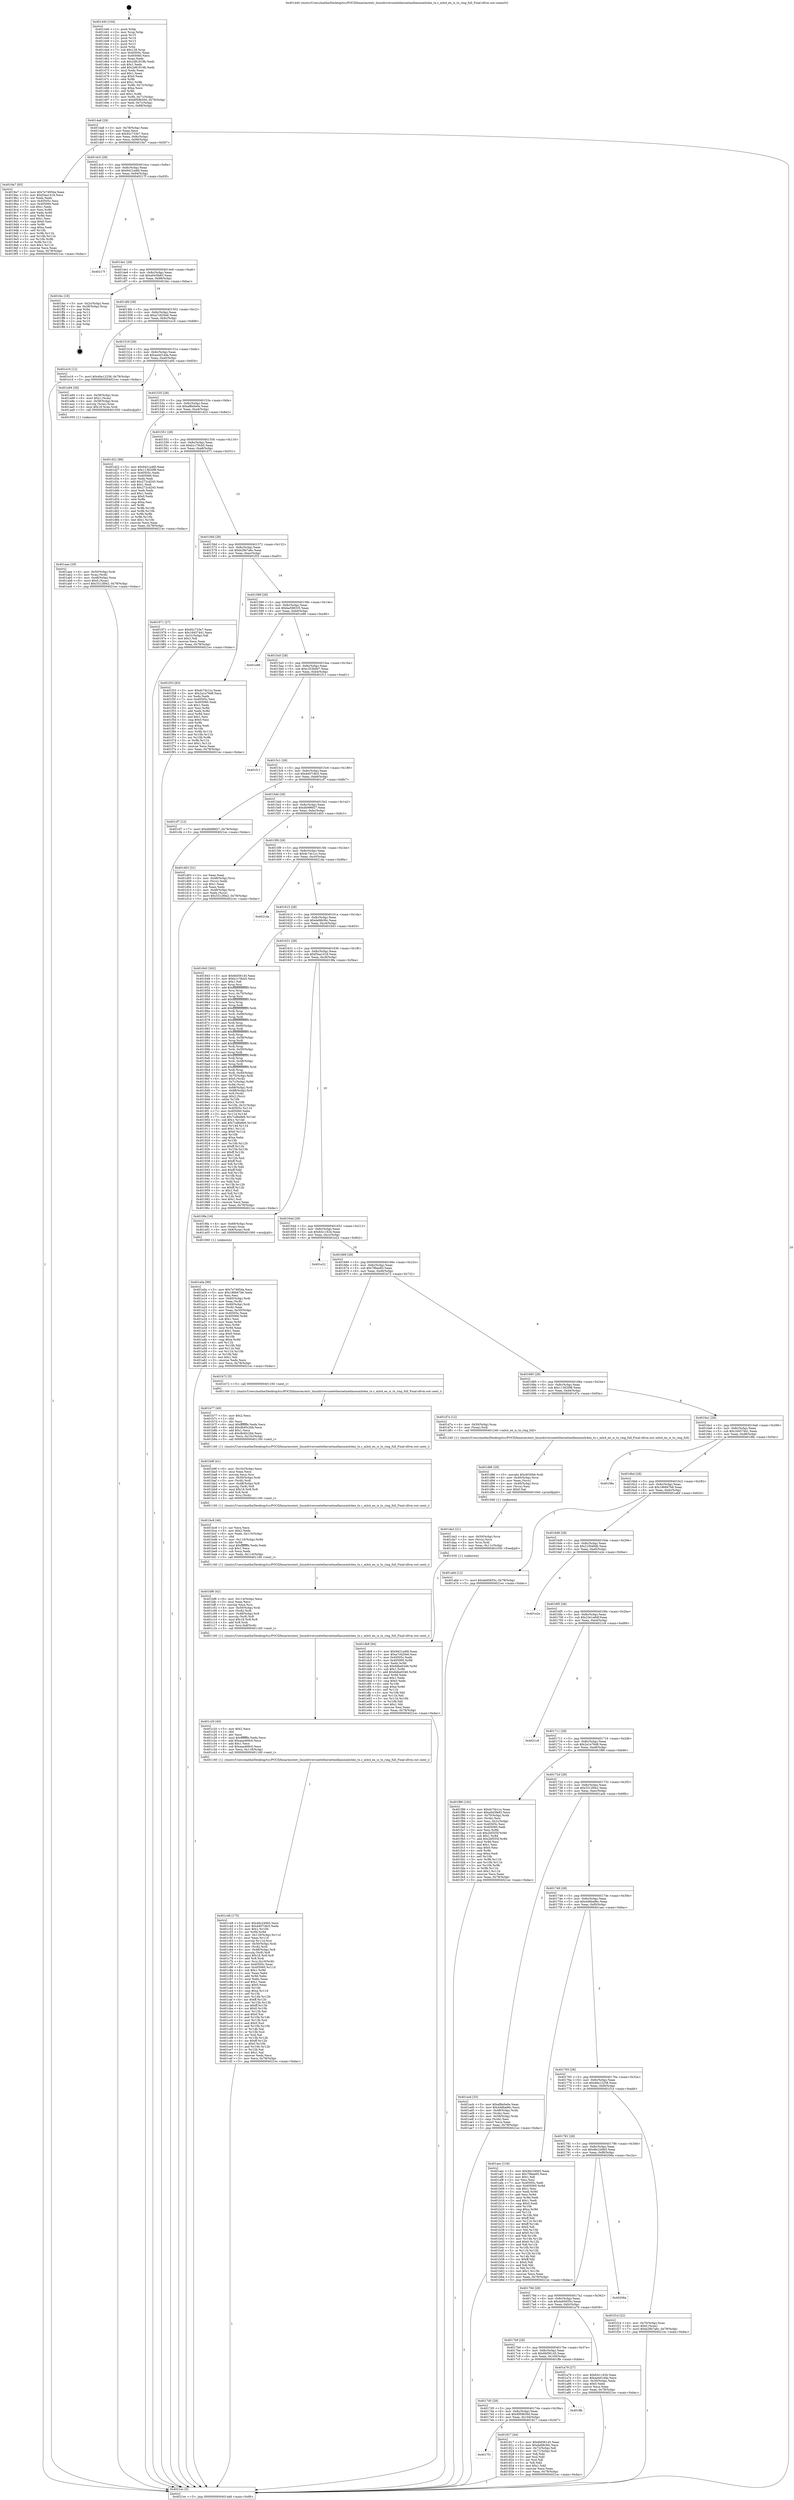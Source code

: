 digraph "0x401440" {
  label = "0x401440 (/mnt/c/Users/mathe/Desktop/tcc/POCII/binaries/extr_linuxdriversnetethernetmellanoxmlx4en_tx.c_mlx4_en_is_tx_ring_full_Final-ollvm.out::main(0))"
  labelloc = "t"
  node[shape=record]

  Entry [label="",width=0.3,height=0.3,shape=circle,fillcolor=black,style=filled]
  "0x4014a8" [label="{
     0x4014a8 [29]\l
     | [instrs]\l
     &nbsp;&nbsp;0x4014a8 \<+3\>: mov -0x78(%rbp),%eax\l
     &nbsp;&nbsp;0x4014ab \<+2\>: mov %eax,%ecx\l
     &nbsp;&nbsp;0x4014ad \<+6\>: sub $0x92c733e7,%ecx\l
     &nbsp;&nbsp;0x4014b3 \<+6\>: mov %eax,-0x8c(%rbp)\l
     &nbsp;&nbsp;0x4014b9 \<+6\>: mov %ecx,-0x90(%rbp)\l
     &nbsp;&nbsp;0x4014bf \<+6\>: je 00000000004019a7 \<main+0x567\>\l
  }"]
  "0x4019a7" [label="{
     0x4019a7 [83]\l
     | [instrs]\l
     &nbsp;&nbsp;0x4019a7 \<+5\>: mov $0x7e7495da,%eax\l
     &nbsp;&nbsp;0x4019ac \<+5\>: mov $0xf3aa1418,%ecx\l
     &nbsp;&nbsp;0x4019b1 \<+2\>: xor %edx,%edx\l
     &nbsp;&nbsp;0x4019b3 \<+7\>: mov 0x40505c,%esi\l
     &nbsp;&nbsp;0x4019ba \<+7\>: mov 0x405060,%edi\l
     &nbsp;&nbsp;0x4019c1 \<+3\>: sub $0x1,%edx\l
     &nbsp;&nbsp;0x4019c4 \<+3\>: mov %esi,%r8d\l
     &nbsp;&nbsp;0x4019c7 \<+3\>: add %edx,%r8d\l
     &nbsp;&nbsp;0x4019ca \<+4\>: imul %r8d,%esi\l
     &nbsp;&nbsp;0x4019ce \<+3\>: and $0x1,%esi\l
     &nbsp;&nbsp;0x4019d1 \<+3\>: cmp $0x0,%esi\l
     &nbsp;&nbsp;0x4019d4 \<+4\>: sete %r9b\l
     &nbsp;&nbsp;0x4019d8 \<+3\>: cmp $0xa,%edi\l
     &nbsp;&nbsp;0x4019db \<+4\>: setl %r10b\l
     &nbsp;&nbsp;0x4019df \<+3\>: mov %r9b,%r11b\l
     &nbsp;&nbsp;0x4019e2 \<+3\>: and %r10b,%r11b\l
     &nbsp;&nbsp;0x4019e5 \<+3\>: xor %r10b,%r9b\l
     &nbsp;&nbsp;0x4019e8 \<+3\>: or %r9b,%r11b\l
     &nbsp;&nbsp;0x4019eb \<+4\>: test $0x1,%r11b\l
     &nbsp;&nbsp;0x4019ef \<+3\>: cmovne %ecx,%eax\l
     &nbsp;&nbsp;0x4019f2 \<+3\>: mov %eax,-0x78(%rbp)\l
     &nbsp;&nbsp;0x4019f5 \<+5\>: jmp 00000000004021ec \<main+0xdac\>\l
  }"]
  "0x4014c5" [label="{
     0x4014c5 [28]\l
     | [instrs]\l
     &nbsp;&nbsp;0x4014c5 \<+5\>: jmp 00000000004014ca \<main+0x8a\>\l
     &nbsp;&nbsp;0x4014ca \<+6\>: mov -0x8c(%rbp),%eax\l
     &nbsp;&nbsp;0x4014d0 \<+5\>: sub $0x9421a4fd,%eax\l
     &nbsp;&nbsp;0x4014d5 \<+6\>: mov %eax,-0x94(%rbp)\l
     &nbsp;&nbsp;0x4014db \<+6\>: je 000000000040217f \<main+0xd3f\>\l
  }"]
  Exit [label="",width=0.3,height=0.3,shape=circle,fillcolor=black,style=filled,peripheries=2]
  "0x40217f" [label="{
     0x40217f\l
  }", style=dashed]
  "0x4014e1" [label="{
     0x4014e1 [28]\l
     | [instrs]\l
     &nbsp;&nbsp;0x4014e1 \<+5\>: jmp 00000000004014e6 \<main+0xa6\>\l
     &nbsp;&nbsp;0x4014e6 \<+6\>: mov -0x8c(%rbp),%eax\l
     &nbsp;&nbsp;0x4014ec \<+5\>: sub $0xa043fe83,%eax\l
     &nbsp;&nbsp;0x4014f1 \<+6\>: mov %eax,-0x98(%rbp)\l
     &nbsp;&nbsp;0x4014f7 \<+6\>: je 0000000000401fec \<main+0xbac\>\l
  }"]
  "0x401db8" [label="{
     0x401db8 [94]\l
     | [instrs]\l
     &nbsp;&nbsp;0x401db8 \<+5\>: mov $0x9421a4fd,%eax\l
     &nbsp;&nbsp;0x401dbd \<+5\>: mov $0xa7c620e6,%esi\l
     &nbsp;&nbsp;0x401dc2 \<+7\>: mov 0x40505c,%edx\l
     &nbsp;&nbsp;0x401dc9 \<+8\>: mov 0x405060,%r8d\l
     &nbsp;&nbsp;0x401dd1 \<+3\>: mov %edx,%r9d\l
     &nbsp;&nbsp;0x401dd4 \<+7\>: sub $0x6dbe0346,%r9d\l
     &nbsp;&nbsp;0x401ddb \<+4\>: sub $0x1,%r9d\l
     &nbsp;&nbsp;0x401ddf \<+7\>: add $0x6dbe0346,%r9d\l
     &nbsp;&nbsp;0x401de6 \<+4\>: imul %r9d,%edx\l
     &nbsp;&nbsp;0x401dea \<+3\>: and $0x1,%edx\l
     &nbsp;&nbsp;0x401ded \<+3\>: cmp $0x0,%edx\l
     &nbsp;&nbsp;0x401df0 \<+4\>: sete %r10b\l
     &nbsp;&nbsp;0x401df4 \<+4\>: cmp $0xa,%r8d\l
     &nbsp;&nbsp;0x401df8 \<+4\>: setl %r11b\l
     &nbsp;&nbsp;0x401dfc \<+3\>: mov %r10b,%bl\l
     &nbsp;&nbsp;0x401dff \<+3\>: and %r11b,%bl\l
     &nbsp;&nbsp;0x401e02 \<+3\>: xor %r11b,%r10b\l
     &nbsp;&nbsp;0x401e05 \<+3\>: or %r10b,%bl\l
     &nbsp;&nbsp;0x401e08 \<+3\>: test $0x1,%bl\l
     &nbsp;&nbsp;0x401e0b \<+3\>: cmovne %esi,%eax\l
     &nbsp;&nbsp;0x401e0e \<+3\>: mov %eax,-0x78(%rbp)\l
     &nbsp;&nbsp;0x401e11 \<+5\>: jmp 00000000004021ec \<main+0xdac\>\l
  }"]
  "0x401fec" [label="{
     0x401fec [18]\l
     | [instrs]\l
     &nbsp;&nbsp;0x401fec \<+3\>: mov -0x2c(%rbp),%eax\l
     &nbsp;&nbsp;0x401fef \<+4\>: lea -0x28(%rbp),%rsp\l
     &nbsp;&nbsp;0x401ff3 \<+1\>: pop %rbx\l
     &nbsp;&nbsp;0x401ff4 \<+2\>: pop %r12\l
     &nbsp;&nbsp;0x401ff6 \<+2\>: pop %r13\l
     &nbsp;&nbsp;0x401ff8 \<+2\>: pop %r14\l
     &nbsp;&nbsp;0x401ffa \<+2\>: pop %r15\l
     &nbsp;&nbsp;0x401ffc \<+1\>: pop %rbp\l
     &nbsp;&nbsp;0x401ffd \<+1\>: ret\l
  }"]
  "0x4014fd" [label="{
     0x4014fd [28]\l
     | [instrs]\l
     &nbsp;&nbsp;0x4014fd \<+5\>: jmp 0000000000401502 \<main+0xc2\>\l
     &nbsp;&nbsp;0x401502 \<+6\>: mov -0x8c(%rbp),%eax\l
     &nbsp;&nbsp;0x401508 \<+5\>: sub $0xa7c620e6,%eax\l
     &nbsp;&nbsp;0x40150d \<+6\>: mov %eax,-0x9c(%rbp)\l
     &nbsp;&nbsp;0x401513 \<+6\>: je 0000000000401e16 \<main+0x9d6\>\l
  }"]
  "0x401da3" [label="{
     0x401da3 [21]\l
     | [instrs]\l
     &nbsp;&nbsp;0x401da3 \<+4\>: mov -0x50(%rbp),%rcx\l
     &nbsp;&nbsp;0x401da7 \<+3\>: mov (%rcx),%rcx\l
     &nbsp;&nbsp;0x401daa \<+3\>: mov %rcx,%rdi\l
     &nbsp;&nbsp;0x401dad \<+6\>: mov %eax,-0x11c(%rbp)\l
     &nbsp;&nbsp;0x401db3 \<+5\>: call 0000000000401030 \<free@plt\>\l
     | [calls]\l
     &nbsp;&nbsp;0x401030 \{1\} (unknown)\l
  }"]
  "0x401e16" [label="{
     0x401e16 [12]\l
     | [instrs]\l
     &nbsp;&nbsp;0x401e16 \<+7\>: movl $0x46a12258,-0x78(%rbp)\l
     &nbsp;&nbsp;0x401e1d \<+5\>: jmp 00000000004021ec \<main+0xdac\>\l
  }"]
  "0x401519" [label="{
     0x401519 [28]\l
     | [instrs]\l
     &nbsp;&nbsp;0x401519 \<+5\>: jmp 000000000040151e \<main+0xde\>\l
     &nbsp;&nbsp;0x40151e \<+6\>: mov -0x8c(%rbp),%eax\l
     &nbsp;&nbsp;0x401524 \<+5\>: sub $0xaa4d14da,%eax\l
     &nbsp;&nbsp;0x401529 \<+6\>: mov %eax,-0xa0(%rbp)\l
     &nbsp;&nbsp;0x40152f \<+6\>: je 0000000000401a94 \<main+0x654\>\l
  }"]
  "0x401d86" [label="{
     0x401d86 [29]\l
     | [instrs]\l
     &nbsp;&nbsp;0x401d86 \<+10\>: movabs $0x4030b6,%rdi\l
     &nbsp;&nbsp;0x401d90 \<+4\>: mov -0x40(%rbp),%rcx\l
     &nbsp;&nbsp;0x401d94 \<+2\>: mov %eax,(%rcx)\l
     &nbsp;&nbsp;0x401d96 \<+4\>: mov -0x40(%rbp),%rcx\l
     &nbsp;&nbsp;0x401d9a \<+2\>: mov (%rcx),%esi\l
     &nbsp;&nbsp;0x401d9c \<+2\>: mov $0x0,%al\l
     &nbsp;&nbsp;0x401d9e \<+5\>: call 0000000000401040 \<printf@plt\>\l
     | [calls]\l
     &nbsp;&nbsp;0x401040 \{1\} (unknown)\l
  }"]
  "0x401a94" [label="{
     0x401a94 [26]\l
     | [instrs]\l
     &nbsp;&nbsp;0x401a94 \<+4\>: mov -0x58(%rbp),%rax\l
     &nbsp;&nbsp;0x401a98 \<+6\>: movl $0x1,(%rax)\l
     &nbsp;&nbsp;0x401a9e \<+4\>: mov -0x58(%rbp),%rax\l
     &nbsp;&nbsp;0x401aa2 \<+3\>: movslq (%rax),%rax\l
     &nbsp;&nbsp;0x401aa5 \<+4\>: imul $0x18,%rax,%rdi\l
     &nbsp;&nbsp;0x401aa9 \<+5\>: call 0000000000401050 \<malloc@plt\>\l
     | [calls]\l
     &nbsp;&nbsp;0x401050 \{1\} (unknown)\l
  }"]
  "0x401535" [label="{
     0x401535 [28]\l
     | [instrs]\l
     &nbsp;&nbsp;0x401535 \<+5\>: jmp 000000000040153a \<main+0xfa\>\l
     &nbsp;&nbsp;0x40153a \<+6\>: mov -0x8c(%rbp),%eax\l
     &nbsp;&nbsp;0x401540 \<+5\>: sub $0xaf8e0e0e,%eax\l
     &nbsp;&nbsp;0x401545 \<+6\>: mov %eax,-0xa4(%rbp)\l
     &nbsp;&nbsp;0x40154b \<+6\>: je 0000000000401d22 \<main+0x8e2\>\l
  }"]
  "0x401c48" [label="{
     0x401c48 [175]\l
     | [instrs]\l
     &nbsp;&nbsp;0x401c48 \<+5\>: mov $0x46c240b5,%ecx\l
     &nbsp;&nbsp;0x401c4d \<+5\>: mov $0xd407c8c5,%edx\l
     &nbsp;&nbsp;0x401c52 \<+3\>: mov $0x1,%r10b\l
     &nbsp;&nbsp;0x401c55 \<+3\>: xor %r9d,%r9d\l
     &nbsp;&nbsp;0x401c58 \<+7\>: mov -0x118(%rbp),%r11d\l
     &nbsp;&nbsp;0x401c5f \<+4\>: imul %eax,%r11d\l
     &nbsp;&nbsp;0x401c63 \<+3\>: movslq %r11d,%rsi\l
     &nbsp;&nbsp;0x401c66 \<+4\>: mov -0x50(%rbp),%rdi\l
     &nbsp;&nbsp;0x401c6a \<+3\>: mov (%rdi),%rdi\l
     &nbsp;&nbsp;0x401c6d \<+4\>: mov -0x48(%rbp),%r8\l
     &nbsp;&nbsp;0x401c71 \<+3\>: movslq (%r8),%r8\l
     &nbsp;&nbsp;0x401c74 \<+4\>: imul $0x18,%r8,%r8\l
     &nbsp;&nbsp;0x401c78 \<+3\>: add %r8,%rdi\l
     &nbsp;&nbsp;0x401c7b \<+4\>: mov %rsi,0x10(%rdi)\l
     &nbsp;&nbsp;0x401c7f \<+7\>: mov 0x40505c,%eax\l
     &nbsp;&nbsp;0x401c86 \<+8\>: mov 0x405060,%r11d\l
     &nbsp;&nbsp;0x401c8e \<+4\>: sub $0x1,%r9d\l
     &nbsp;&nbsp;0x401c92 \<+2\>: mov %eax,%ebx\l
     &nbsp;&nbsp;0x401c94 \<+3\>: add %r9d,%ebx\l
     &nbsp;&nbsp;0x401c97 \<+3\>: imul %ebx,%eax\l
     &nbsp;&nbsp;0x401c9a \<+3\>: and $0x1,%eax\l
     &nbsp;&nbsp;0x401c9d \<+3\>: cmp $0x0,%eax\l
     &nbsp;&nbsp;0x401ca0 \<+4\>: sete %r14b\l
     &nbsp;&nbsp;0x401ca4 \<+4\>: cmp $0xa,%r11d\l
     &nbsp;&nbsp;0x401ca8 \<+4\>: setl %r15b\l
     &nbsp;&nbsp;0x401cac \<+3\>: mov %r14b,%r12b\l
     &nbsp;&nbsp;0x401caf \<+4\>: xor $0xff,%r12b\l
     &nbsp;&nbsp;0x401cb3 \<+3\>: mov %r15b,%r13b\l
     &nbsp;&nbsp;0x401cb6 \<+4\>: xor $0xff,%r13b\l
     &nbsp;&nbsp;0x401cba \<+4\>: xor $0x0,%r10b\l
     &nbsp;&nbsp;0x401cbe \<+3\>: mov %r12b,%al\l
     &nbsp;&nbsp;0x401cc1 \<+2\>: and $0x0,%al\l
     &nbsp;&nbsp;0x401cc3 \<+3\>: and %r10b,%r14b\l
     &nbsp;&nbsp;0x401cc6 \<+3\>: mov %r13b,%sil\l
     &nbsp;&nbsp;0x401cc9 \<+4\>: and $0x0,%sil\l
     &nbsp;&nbsp;0x401ccd \<+3\>: and %r10b,%r15b\l
     &nbsp;&nbsp;0x401cd0 \<+3\>: or %r14b,%al\l
     &nbsp;&nbsp;0x401cd3 \<+3\>: or %r15b,%sil\l
     &nbsp;&nbsp;0x401cd6 \<+3\>: xor %sil,%al\l
     &nbsp;&nbsp;0x401cd9 \<+3\>: or %r13b,%r12b\l
     &nbsp;&nbsp;0x401cdc \<+4\>: xor $0xff,%r12b\l
     &nbsp;&nbsp;0x401ce0 \<+4\>: or $0x0,%r10b\l
     &nbsp;&nbsp;0x401ce4 \<+3\>: and %r10b,%r12b\l
     &nbsp;&nbsp;0x401ce7 \<+3\>: or %r12b,%al\l
     &nbsp;&nbsp;0x401cea \<+2\>: test $0x1,%al\l
     &nbsp;&nbsp;0x401cec \<+3\>: cmovne %edx,%ecx\l
     &nbsp;&nbsp;0x401cef \<+3\>: mov %ecx,-0x78(%rbp)\l
     &nbsp;&nbsp;0x401cf2 \<+5\>: jmp 00000000004021ec \<main+0xdac\>\l
  }"]
  "0x401d22" [label="{
     0x401d22 [88]\l
     | [instrs]\l
     &nbsp;&nbsp;0x401d22 \<+5\>: mov $0x9421a4fd,%eax\l
     &nbsp;&nbsp;0x401d27 \<+5\>: mov $0x113620f8,%ecx\l
     &nbsp;&nbsp;0x401d2c \<+7\>: mov 0x40505c,%edx\l
     &nbsp;&nbsp;0x401d33 \<+7\>: mov 0x405060,%esi\l
     &nbsp;&nbsp;0x401d3a \<+2\>: mov %edx,%edi\l
     &nbsp;&nbsp;0x401d3c \<+6\>: add $0x272cd245,%edi\l
     &nbsp;&nbsp;0x401d42 \<+3\>: sub $0x1,%edi\l
     &nbsp;&nbsp;0x401d45 \<+6\>: sub $0x272cd245,%edi\l
     &nbsp;&nbsp;0x401d4b \<+3\>: imul %edi,%edx\l
     &nbsp;&nbsp;0x401d4e \<+3\>: and $0x1,%edx\l
     &nbsp;&nbsp;0x401d51 \<+3\>: cmp $0x0,%edx\l
     &nbsp;&nbsp;0x401d54 \<+4\>: sete %r8b\l
     &nbsp;&nbsp;0x401d58 \<+3\>: cmp $0xa,%esi\l
     &nbsp;&nbsp;0x401d5b \<+4\>: setl %r9b\l
     &nbsp;&nbsp;0x401d5f \<+3\>: mov %r8b,%r10b\l
     &nbsp;&nbsp;0x401d62 \<+3\>: and %r9b,%r10b\l
     &nbsp;&nbsp;0x401d65 \<+3\>: xor %r9b,%r8b\l
     &nbsp;&nbsp;0x401d68 \<+3\>: or %r8b,%r10b\l
     &nbsp;&nbsp;0x401d6b \<+4\>: test $0x1,%r10b\l
     &nbsp;&nbsp;0x401d6f \<+3\>: cmovne %ecx,%eax\l
     &nbsp;&nbsp;0x401d72 \<+3\>: mov %eax,-0x78(%rbp)\l
     &nbsp;&nbsp;0x401d75 \<+5\>: jmp 00000000004021ec \<main+0xdac\>\l
  }"]
  "0x401551" [label="{
     0x401551 [28]\l
     | [instrs]\l
     &nbsp;&nbsp;0x401551 \<+5\>: jmp 0000000000401556 \<main+0x116\>\l
     &nbsp;&nbsp;0x401556 \<+6\>: mov -0x8c(%rbp),%eax\l
     &nbsp;&nbsp;0x40155c \<+5\>: sub $0xb1c78cb5,%eax\l
     &nbsp;&nbsp;0x401561 \<+6\>: mov %eax,-0xa8(%rbp)\l
     &nbsp;&nbsp;0x401567 \<+6\>: je 0000000000401971 \<main+0x531\>\l
  }"]
  "0x401c20" [label="{
     0x401c20 [40]\l
     | [instrs]\l
     &nbsp;&nbsp;0x401c20 \<+5\>: mov $0x2,%ecx\l
     &nbsp;&nbsp;0x401c25 \<+1\>: cltd\l
     &nbsp;&nbsp;0x401c26 \<+2\>: idiv %ecx\l
     &nbsp;&nbsp;0x401c28 \<+6\>: imul $0xfffffffe,%edx,%ecx\l
     &nbsp;&nbsp;0x401c2e \<+6\>: add $0xaaa469c0,%ecx\l
     &nbsp;&nbsp;0x401c34 \<+3\>: add $0x1,%ecx\l
     &nbsp;&nbsp;0x401c37 \<+6\>: sub $0xaaa469c0,%ecx\l
     &nbsp;&nbsp;0x401c3d \<+6\>: mov %ecx,-0x118(%rbp)\l
     &nbsp;&nbsp;0x401c43 \<+5\>: call 0000000000401160 \<next_i\>\l
     | [calls]\l
     &nbsp;&nbsp;0x401160 \{1\} (/mnt/c/Users/mathe/Desktop/tcc/POCII/binaries/extr_linuxdriversnetethernetmellanoxmlx4en_tx.c_mlx4_en_is_tx_ring_full_Final-ollvm.out::next_i)\l
  }"]
  "0x401971" [label="{
     0x401971 [27]\l
     | [instrs]\l
     &nbsp;&nbsp;0x401971 \<+5\>: mov $0x92c733e7,%eax\l
     &nbsp;&nbsp;0x401976 \<+5\>: mov $0x16457441,%ecx\l
     &nbsp;&nbsp;0x40197b \<+3\>: mov -0x31(%rbp),%dl\l
     &nbsp;&nbsp;0x40197e \<+3\>: test $0x1,%dl\l
     &nbsp;&nbsp;0x401981 \<+3\>: cmovne %ecx,%eax\l
     &nbsp;&nbsp;0x401984 \<+3\>: mov %eax,-0x78(%rbp)\l
     &nbsp;&nbsp;0x401987 \<+5\>: jmp 00000000004021ec \<main+0xdac\>\l
  }"]
  "0x40156d" [label="{
     0x40156d [28]\l
     | [instrs]\l
     &nbsp;&nbsp;0x40156d \<+5\>: jmp 0000000000401572 \<main+0x132\>\l
     &nbsp;&nbsp;0x401572 \<+6\>: mov -0x8c(%rbp),%eax\l
     &nbsp;&nbsp;0x401578 \<+5\>: sub $0xb29b7a6c,%eax\l
     &nbsp;&nbsp;0x40157d \<+6\>: mov %eax,-0xac(%rbp)\l
     &nbsp;&nbsp;0x401583 \<+6\>: je 0000000000401f33 \<main+0xaf3\>\l
  }"]
  "0x401bf6" [label="{
     0x401bf6 [42]\l
     | [instrs]\l
     &nbsp;&nbsp;0x401bf6 \<+6\>: mov -0x114(%rbp),%ecx\l
     &nbsp;&nbsp;0x401bfc \<+3\>: imul %eax,%ecx\l
     &nbsp;&nbsp;0x401bff \<+3\>: movslq %ecx,%rsi\l
     &nbsp;&nbsp;0x401c02 \<+4\>: mov -0x50(%rbp),%rdi\l
     &nbsp;&nbsp;0x401c06 \<+3\>: mov (%rdi),%rdi\l
     &nbsp;&nbsp;0x401c09 \<+4\>: mov -0x48(%rbp),%r8\l
     &nbsp;&nbsp;0x401c0d \<+3\>: movslq (%r8),%r8\l
     &nbsp;&nbsp;0x401c10 \<+4\>: imul $0x18,%r8,%r8\l
     &nbsp;&nbsp;0x401c14 \<+3\>: add %r8,%rdi\l
     &nbsp;&nbsp;0x401c17 \<+4\>: mov %rsi,0x8(%rdi)\l
     &nbsp;&nbsp;0x401c1b \<+5\>: call 0000000000401160 \<next_i\>\l
     | [calls]\l
     &nbsp;&nbsp;0x401160 \{1\} (/mnt/c/Users/mathe/Desktop/tcc/POCII/binaries/extr_linuxdriversnetethernetmellanoxmlx4en_tx.c_mlx4_en_is_tx_ring_full_Final-ollvm.out::next_i)\l
  }"]
  "0x401f33" [label="{
     0x401f33 [83]\l
     | [instrs]\l
     &nbsp;&nbsp;0x401f33 \<+5\>: mov $0xdc7dc1cc,%eax\l
     &nbsp;&nbsp;0x401f38 \<+5\>: mov $0x2a1e76d8,%ecx\l
     &nbsp;&nbsp;0x401f3d \<+2\>: xor %edx,%edx\l
     &nbsp;&nbsp;0x401f3f \<+7\>: mov 0x40505c,%esi\l
     &nbsp;&nbsp;0x401f46 \<+7\>: mov 0x405060,%edi\l
     &nbsp;&nbsp;0x401f4d \<+3\>: sub $0x1,%edx\l
     &nbsp;&nbsp;0x401f50 \<+3\>: mov %esi,%r8d\l
     &nbsp;&nbsp;0x401f53 \<+3\>: add %edx,%r8d\l
     &nbsp;&nbsp;0x401f56 \<+4\>: imul %r8d,%esi\l
     &nbsp;&nbsp;0x401f5a \<+3\>: and $0x1,%esi\l
     &nbsp;&nbsp;0x401f5d \<+3\>: cmp $0x0,%esi\l
     &nbsp;&nbsp;0x401f60 \<+4\>: sete %r9b\l
     &nbsp;&nbsp;0x401f64 \<+3\>: cmp $0xa,%edi\l
     &nbsp;&nbsp;0x401f67 \<+4\>: setl %r10b\l
     &nbsp;&nbsp;0x401f6b \<+3\>: mov %r9b,%r11b\l
     &nbsp;&nbsp;0x401f6e \<+3\>: and %r10b,%r11b\l
     &nbsp;&nbsp;0x401f71 \<+3\>: xor %r10b,%r9b\l
     &nbsp;&nbsp;0x401f74 \<+3\>: or %r9b,%r11b\l
     &nbsp;&nbsp;0x401f77 \<+4\>: test $0x1,%r11b\l
     &nbsp;&nbsp;0x401f7b \<+3\>: cmovne %ecx,%eax\l
     &nbsp;&nbsp;0x401f7e \<+3\>: mov %eax,-0x78(%rbp)\l
     &nbsp;&nbsp;0x401f81 \<+5\>: jmp 00000000004021ec \<main+0xdac\>\l
  }"]
  "0x401589" [label="{
     0x401589 [28]\l
     | [instrs]\l
     &nbsp;&nbsp;0x401589 \<+5\>: jmp 000000000040158e \<main+0x14e\>\l
     &nbsp;&nbsp;0x40158e \<+6\>: mov -0x8c(%rbp),%eax\l
     &nbsp;&nbsp;0x401594 \<+5\>: sub $0xba598335,%eax\l
     &nbsp;&nbsp;0x401599 \<+6\>: mov %eax,-0xb0(%rbp)\l
     &nbsp;&nbsp;0x40159f \<+6\>: je 0000000000401e86 \<main+0xa46\>\l
  }"]
  "0x401bc8" [label="{
     0x401bc8 [46]\l
     | [instrs]\l
     &nbsp;&nbsp;0x401bc8 \<+2\>: xor %ecx,%ecx\l
     &nbsp;&nbsp;0x401bca \<+5\>: mov $0x2,%edx\l
     &nbsp;&nbsp;0x401bcf \<+6\>: mov %edx,-0x110(%rbp)\l
     &nbsp;&nbsp;0x401bd5 \<+1\>: cltd\l
     &nbsp;&nbsp;0x401bd6 \<+7\>: mov -0x110(%rbp),%r9d\l
     &nbsp;&nbsp;0x401bdd \<+3\>: idiv %r9d\l
     &nbsp;&nbsp;0x401be0 \<+6\>: imul $0xfffffffe,%edx,%edx\l
     &nbsp;&nbsp;0x401be6 \<+3\>: sub $0x1,%ecx\l
     &nbsp;&nbsp;0x401be9 \<+2\>: sub %ecx,%edx\l
     &nbsp;&nbsp;0x401beb \<+6\>: mov %edx,-0x114(%rbp)\l
     &nbsp;&nbsp;0x401bf1 \<+5\>: call 0000000000401160 \<next_i\>\l
     | [calls]\l
     &nbsp;&nbsp;0x401160 \{1\} (/mnt/c/Users/mathe/Desktop/tcc/POCII/binaries/extr_linuxdriversnetethernetmellanoxmlx4en_tx.c_mlx4_en_is_tx_ring_full_Final-ollvm.out::next_i)\l
  }"]
  "0x401e86" [label="{
     0x401e86\l
  }", style=dashed]
  "0x4015a5" [label="{
     0x4015a5 [28]\l
     | [instrs]\l
     &nbsp;&nbsp;0x4015a5 \<+5\>: jmp 00000000004015aa \<main+0x16a\>\l
     &nbsp;&nbsp;0x4015aa \<+6\>: mov -0x8c(%rbp),%eax\l
     &nbsp;&nbsp;0x4015b0 \<+5\>: sub $0xc353b0b7,%eax\l
     &nbsp;&nbsp;0x4015b5 \<+6\>: mov %eax,-0xb4(%rbp)\l
     &nbsp;&nbsp;0x4015bb \<+6\>: je 0000000000401f11 \<main+0xad1\>\l
  }"]
  "0x401b9f" [label="{
     0x401b9f [41]\l
     | [instrs]\l
     &nbsp;&nbsp;0x401b9f \<+6\>: mov -0x10c(%rbp),%ecx\l
     &nbsp;&nbsp;0x401ba5 \<+3\>: imul %eax,%ecx\l
     &nbsp;&nbsp;0x401ba8 \<+3\>: movslq %ecx,%rsi\l
     &nbsp;&nbsp;0x401bab \<+4\>: mov -0x50(%rbp),%rdi\l
     &nbsp;&nbsp;0x401baf \<+3\>: mov (%rdi),%rdi\l
     &nbsp;&nbsp;0x401bb2 \<+4\>: mov -0x48(%rbp),%r8\l
     &nbsp;&nbsp;0x401bb6 \<+3\>: movslq (%r8),%r8\l
     &nbsp;&nbsp;0x401bb9 \<+4\>: imul $0x18,%r8,%r8\l
     &nbsp;&nbsp;0x401bbd \<+3\>: add %r8,%rdi\l
     &nbsp;&nbsp;0x401bc0 \<+3\>: mov %rsi,(%rdi)\l
     &nbsp;&nbsp;0x401bc3 \<+5\>: call 0000000000401160 \<next_i\>\l
     | [calls]\l
     &nbsp;&nbsp;0x401160 \{1\} (/mnt/c/Users/mathe/Desktop/tcc/POCII/binaries/extr_linuxdriversnetethernetmellanoxmlx4en_tx.c_mlx4_en_is_tx_ring_full_Final-ollvm.out::next_i)\l
  }"]
  "0x401f11" [label="{
     0x401f11\l
  }", style=dashed]
  "0x4015c1" [label="{
     0x4015c1 [28]\l
     | [instrs]\l
     &nbsp;&nbsp;0x4015c1 \<+5\>: jmp 00000000004015c6 \<main+0x186\>\l
     &nbsp;&nbsp;0x4015c6 \<+6\>: mov -0x8c(%rbp),%eax\l
     &nbsp;&nbsp;0x4015cc \<+5\>: sub $0xd407c8c5,%eax\l
     &nbsp;&nbsp;0x4015d1 \<+6\>: mov %eax,-0xb8(%rbp)\l
     &nbsp;&nbsp;0x4015d7 \<+6\>: je 0000000000401cf7 \<main+0x8b7\>\l
  }"]
  "0x401b77" [label="{
     0x401b77 [40]\l
     | [instrs]\l
     &nbsp;&nbsp;0x401b77 \<+5\>: mov $0x2,%ecx\l
     &nbsp;&nbsp;0x401b7c \<+1\>: cltd\l
     &nbsp;&nbsp;0x401b7d \<+2\>: idiv %ecx\l
     &nbsp;&nbsp;0x401b7f \<+6\>: imul $0xfffffffe,%edx,%ecx\l
     &nbsp;&nbsp;0x401b85 \<+6\>: add $0xdb40c2bb,%ecx\l
     &nbsp;&nbsp;0x401b8b \<+3\>: add $0x1,%ecx\l
     &nbsp;&nbsp;0x401b8e \<+6\>: sub $0xdb40c2bb,%ecx\l
     &nbsp;&nbsp;0x401b94 \<+6\>: mov %ecx,-0x10c(%rbp)\l
     &nbsp;&nbsp;0x401b9a \<+5\>: call 0000000000401160 \<next_i\>\l
     | [calls]\l
     &nbsp;&nbsp;0x401160 \{1\} (/mnt/c/Users/mathe/Desktop/tcc/POCII/binaries/extr_linuxdriversnetethernetmellanoxmlx4en_tx.c_mlx4_en_is_tx_ring_full_Final-ollvm.out::next_i)\l
  }"]
  "0x401cf7" [label="{
     0x401cf7 [12]\l
     | [instrs]\l
     &nbsp;&nbsp;0x401cf7 \<+7\>: movl $0xdb996f27,-0x78(%rbp)\l
     &nbsp;&nbsp;0x401cfe \<+5\>: jmp 00000000004021ec \<main+0xdac\>\l
  }"]
  "0x4015dd" [label="{
     0x4015dd [28]\l
     | [instrs]\l
     &nbsp;&nbsp;0x4015dd \<+5\>: jmp 00000000004015e2 \<main+0x1a2\>\l
     &nbsp;&nbsp;0x4015e2 \<+6\>: mov -0x8c(%rbp),%eax\l
     &nbsp;&nbsp;0x4015e8 \<+5\>: sub $0xdb996f27,%eax\l
     &nbsp;&nbsp;0x4015ed \<+6\>: mov %eax,-0xbc(%rbp)\l
     &nbsp;&nbsp;0x4015f3 \<+6\>: je 0000000000401d03 \<main+0x8c3\>\l
  }"]
  "0x401aae" [label="{
     0x401aae [29]\l
     | [instrs]\l
     &nbsp;&nbsp;0x401aae \<+4\>: mov -0x50(%rbp),%rdi\l
     &nbsp;&nbsp;0x401ab2 \<+3\>: mov %rax,(%rdi)\l
     &nbsp;&nbsp;0x401ab5 \<+4\>: mov -0x48(%rbp),%rax\l
     &nbsp;&nbsp;0x401ab9 \<+6\>: movl $0x0,(%rax)\l
     &nbsp;&nbsp;0x401abf \<+7\>: movl $0x3312f0e2,-0x78(%rbp)\l
     &nbsp;&nbsp;0x401ac6 \<+5\>: jmp 00000000004021ec \<main+0xdac\>\l
  }"]
  "0x401d03" [label="{
     0x401d03 [31]\l
     | [instrs]\l
     &nbsp;&nbsp;0x401d03 \<+2\>: xor %eax,%eax\l
     &nbsp;&nbsp;0x401d05 \<+4\>: mov -0x48(%rbp),%rcx\l
     &nbsp;&nbsp;0x401d09 \<+2\>: mov (%rcx),%edx\l
     &nbsp;&nbsp;0x401d0b \<+3\>: sub $0x1,%eax\l
     &nbsp;&nbsp;0x401d0e \<+2\>: sub %eax,%edx\l
     &nbsp;&nbsp;0x401d10 \<+4\>: mov -0x48(%rbp),%rcx\l
     &nbsp;&nbsp;0x401d14 \<+2\>: mov %edx,(%rcx)\l
     &nbsp;&nbsp;0x401d16 \<+7\>: movl $0x3312f0e2,-0x78(%rbp)\l
     &nbsp;&nbsp;0x401d1d \<+5\>: jmp 00000000004021ec \<main+0xdac\>\l
  }"]
  "0x4015f9" [label="{
     0x4015f9 [28]\l
     | [instrs]\l
     &nbsp;&nbsp;0x4015f9 \<+5\>: jmp 00000000004015fe \<main+0x1be\>\l
     &nbsp;&nbsp;0x4015fe \<+6\>: mov -0x8c(%rbp),%eax\l
     &nbsp;&nbsp;0x401604 \<+5\>: sub $0xdc7dc1cc,%eax\l
     &nbsp;&nbsp;0x401609 \<+6\>: mov %eax,-0xc0(%rbp)\l
     &nbsp;&nbsp;0x40160f \<+6\>: je 00000000004021da \<main+0xd9a\>\l
  }"]
  "0x401a0a" [label="{
     0x401a0a [99]\l
     | [instrs]\l
     &nbsp;&nbsp;0x401a0a \<+5\>: mov $0x7e7495da,%ecx\l
     &nbsp;&nbsp;0x401a0f \<+5\>: mov $0x186847b6,%edx\l
     &nbsp;&nbsp;0x401a14 \<+2\>: xor %esi,%esi\l
     &nbsp;&nbsp;0x401a16 \<+4\>: mov -0x60(%rbp),%rdi\l
     &nbsp;&nbsp;0x401a1a \<+2\>: mov %eax,(%rdi)\l
     &nbsp;&nbsp;0x401a1c \<+4\>: mov -0x60(%rbp),%rdi\l
     &nbsp;&nbsp;0x401a20 \<+2\>: mov (%rdi),%eax\l
     &nbsp;&nbsp;0x401a22 \<+3\>: mov %eax,-0x30(%rbp)\l
     &nbsp;&nbsp;0x401a25 \<+7\>: mov 0x40505c,%eax\l
     &nbsp;&nbsp;0x401a2c \<+8\>: mov 0x405060,%r8d\l
     &nbsp;&nbsp;0x401a34 \<+3\>: sub $0x1,%esi\l
     &nbsp;&nbsp;0x401a37 \<+3\>: mov %eax,%r9d\l
     &nbsp;&nbsp;0x401a3a \<+3\>: add %esi,%r9d\l
     &nbsp;&nbsp;0x401a3d \<+4\>: imul %r9d,%eax\l
     &nbsp;&nbsp;0x401a41 \<+3\>: and $0x1,%eax\l
     &nbsp;&nbsp;0x401a44 \<+3\>: cmp $0x0,%eax\l
     &nbsp;&nbsp;0x401a47 \<+4\>: sete %r10b\l
     &nbsp;&nbsp;0x401a4b \<+4\>: cmp $0xa,%r8d\l
     &nbsp;&nbsp;0x401a4f \<+4\>: setl %r11b\l
     &nbsp;&nbsp;0x401a53 \<+3\>: mov %r10b,%bl\l
     &nbsp;&nbsp;0x401a56 \<+3\>: and %r11b,%bl\l
     &nbsp;&nbsp;0x401a59 \<+3\>: xor %r11b,%r10b\l
     &nbsp;&nbsp;0x401a5c \<+3\>: or %r10b,%bl\l
     &nbsp;&nbsp;0x401a5f \<+3\>: test $0x1,%bl\l
     &nbsp;&nbsp;0x401a62 \<+3\>: cmovne %edx,%ecx\l
     &nbsp;&nbsp;0x401a65 \<+3\>: mov %ecx,-0x78(%rbp)\l
     &nbsp;&nbsp;0x401a68 \<+5\>: jmp 00000000004021ec \<main+0xdac\>\l
  }"]
  "0x4021da" [label="{
     0x4021da\l
  }", style=dashed]
  "0x401615" [label="{
     0x401615 [28]\l
     | [instrs]\l
     &nbsp;&nbsp;0x401615 \<+5\>: jmp 000000000040161a \<main+0x1da\>\l
     &nbsp;&nbsp;0x40161a \<+6\>: mov -0x8c(%rbp),%eax\l
     &nbsp;&nbsp;0x401620 \<+5\>: sub $0xdefdb36c,%eax\l
     &nbsp;&nbsp;0x401625 \<+6\>: mov %eax,-0xc4(%rbp)\l
     &nbsp;&nbsp;0x40162b \<+6\>: je 0000000000401843 \<main+0x403\>\l
  }"]
  "0x401440" [label="{
     0x401440 [104]\l
     | [instrs]\l
     &nbsp;&nbsp;0x401440 \<+1\>: push %rbp\l
     &nbsp;&nbsp;0x401441 \<+3\>: mov %rsp,%rbp\l
     &nbsp;&nbsp;0x401444 \<+2\>: push %r15\l
     &nbsp;&nbsp;0x401446 \<+2\>: push %r14\l
     &nbsp;&nbsp;0x401448 \<+2\>: push %r13\l
     &nbsp;&nbsp;0x40144a \<+2\>: push %r12\l
     &nbsp;&nbsp;0x40144c \<+1\>: push %rbx\l
     &nbsp;&nbsp;0x40144d \<+7\>: sub $0x128,%rsp\l
     &nbsp;&nbsp;0x401454 \<+7\>: mov 0x40505c,%eax\l
     &nbsp;&nbsp;0x40145b \<+7\>: mov 0x405060,%ecx\l
     &nbsp;&nbsp;0x401462 \<+2\>: mov %eax,%edx\l
     &nbsp;&nbsp;0x401464 \<+6\>: sub $0x2d81819b,%edx\l
     &nbsp;&nbsp;0x40146a \<+3\>: sub $0x1,%edx\l
     &nbsp;&nbsp;0x40146d \<+6\>: add $0x2d81819b,%edx\l
     &nbsp;&nbsp;0x401473 \<+3\>: imul %edx,%eax\l
     &nbsp;&nbsp;0x401476 \<+3\>: and $0x1,%eax\l
     &nbsp;&nbsp;0x401479 \<+3\>: cmp $0x0,%eax\l
     &nbsp;&nbsp;0x40147c \<+4\>: sete %r8b\l
     &nbsp;&nbsp;0x401480 \<+4\>: and $0x1,%r8b\l
     &nbsp;&nbsp;0x401484 \<+4\>: mov %r8b,-0x72(%rbp)\l
     &nbsp;&nbsp;0x401488 \<+3\>: cmp $0xa,%ecx\l
     &nbsp;&nbsp;0x40148b \<+4\>: setl %r8b\l
     &nbsp;&nbsp;0x40148f \<+4\>: and $0x1,%r8b\l
     &nbsp;&nbsp;0x401493 \<+4\>: mov %r8b,-0x71(%rbp)\l
     &nbsp;&nbsp;0x401497 \<+7\>: movl $0x6f59b50d,-0x78(%rbp)\l
     &nbsp;&nbsp;0x40149e \<+3\>: mov %edi,-0x7c(%rbp)\l
     &nbsp;&nbsp;0x4014a1 \<+7\>: mov %rsi,-0x88(%rbp)\l
  }"]
  "0x401843" [label="{
     0x401843 [302]\l
     | [instrs]\l
     &nbsp;&nbsp;0x401843 \<+5\>: mov $0x6bf36145,%eax\l
     &nbsp;&nbsp;0x401848 \<+5\>: mov $0xb1c78cb5,%ecx\l
     &nbsp;&nbsp;0x40184d \<+2\>: mov $0x1,%dl\l
     &nbsp;&nbsp;0x40184f \<+3\>: mov %rsp,%rsi\l
     &nbsp;&nbsp;0x401852 \<+4\>: add $0xfffffffffffffff0,%rsi\l
     &nbsp;&nbsp;0x401856 \<+3\>: mov %rsi,%rsp\l
     &nbsp;&nbsp;0x401859 \<+4\>: mov %rsi,-0x70(%rbp)\l
     &nbsp;&nbsp;0x40185d \<+3\>: mov %rsp,%rsi\l
     &nbsp;&nbsp;0x401860 \<+4\>: add $0xfffffffffffffff0,%rsi\l
     &nbsp;&nbsp;0x401864 \<+3\>: mov %rsi,%rsp\l
     &nbsp;&nbsp;0x401867 \<+3\>: mov %rsp,%rdi\l
     &nbsp;&nbsp;0x40186a \<+4\>: add $0xfffffffffffffff0,%rdi\l
     &nbsp;&nbsp;0x40186e \<+3\>: mov %rdi,%rsp\l
     &nbsp;&nbsp;0x401871 \<+4\>: mov %rdi,-0x68(%rbp)\l
     &nbsp;&nbsp;0x401875 \<+3\>: mov %rsp,%rdi\l
     &nbsp;&nbsp;0x401878 \<+4\>: add $0xfffffffffffffff0,%rdi\l
     &nbsp;&nbsp;0x40187c \<+3\>: mov %rdi,%rsp\l
     &nbsp;&nbsp;0x40187f \<+4\>: mov %rdi,-0x60(%rbp)\l
     &nbsp;&nbsp;0x401883 \<+3\>: mov %rsp,%rdi\l
     &nbsp;&nbsp;0x401886 \<+4\>: add $0xfffffffffffffff0,%rdi\l
     &nbsp;&nbsp;0x40188a \<+3\>: mov %rdi,%rsp\l
     &nbsp;&nbsp;0x40188d \<+4\>: mov %rdi,-0x58(%rbp)\l
     &nbsp;&nbsp;0x401891 \<+3\>: mov %rsp,%rdi\l
     &nbsp;&nbsp;0x401894 \<+4\>: add $0xfffffffffffffff0,%rdi\l
     &nbsp;&nbsp;0x401898 \<+3\>: mov %rdi,%rsp\l
     &nbsp;&nbsp;0x40189b \<+4\>: mov %rdi,-0x50(%rbp)\l
     &nbsp;&nbsp;0x40189f \<+3\>: mov %rsp,%rdi\l
     &nbsp;&nbsp;0x4018a2 \<+4\>: add $0xfffffffffffffff0,%rdi\l
     &nbsp;&nbsp;0x4018a6 \<+3\>: mov %rdi,%rsp\l
     &nbsp;&nbsp;0x4018a9 \<+4\>: mov %rdi,-0x48(%rbp)\l
     &nbsp;&nbsp;0x4018ad \<+3\>: mov %rsp,%rdi\l
     &nbsp;&nbsp;0x4018b0 \<+4\>: add $0xfffffffffffffff0,%rdi\l
     &nbsp;&nbsp;0x4018b4 \<+3\>: mov %rdi,%rsp\l
     &nbsp;&nbsp;0x4018b7 \<+4\>: mov %rdi,-0x40(%rbp)\l
     &nbsp;&nbsp;0x4018bb \<+4\>: mov -0x70(%rbp),%rdi\l
     &nbsp;&nbsp;0x4018bf \<+6\>: movl $0x0,(%rdi)\l
     &nbsp;&nbsp;0x4018c5 \<+4\>: mov -0x7c(%rbp),%r8d\l
     &nbsp;&nbsp;0x4018c9 \<+3\>: mov %r8d,(%rsi)\l
     &nbsp;&nbsp;0x4018cc \<+4\>: mov -0x68(%rbp),%rdi\l
     &nbsp;&nbsp;0x4018d0 \<+7\>: mov -0x88(%rbp),%r9\l
     &nbsp;&nbsp;0x4018d7 \<+3\>: mov %r9,(%rdi)\l
     &nbsp;&nbsp;0x4018da \<+3\>: cmpl $0x2,(%rsi)\l
     &nbsp;&nbsp;0x4018dd \<+4\>: setne %r10b\l
     &nbsp;&nbsp;0x4018e1 \<+4\>: and $0x1,%r10b\l
     &nbsp;&nbsp;0x4018e5 \<+4\>: mov %r10b,-0x31(%rbp)\l
     &nbsp;&nbsp;0x4018e9 \<+8\>: mov 0x40505c,%r11d\l
     &nbsp;&nbsp;0x4018f1 \<+7\>: mov 0x405060,%ebx\l
     &nbsp;&nbsp;0x4018f8 \<+3\>: mov %r11d,%r14d\l
     &nbsp;&nbsp;0x4018fb \<+7\>: sub $0x7cd8a8e6,%r14d\l
     &nbsp;&nbsp;0x401902 \<+4\>: sub $0x1,%r14d\l
     &nbsp;&nbsp;0x401906 \<+7\>: add $0x7cd8a8e6,%r14d\l
     &nbsp;&nbsp;0x40190d \<+4\>: imul %r14d,%r11d\l
     &nbsp;&nbsp;0x401911 \<+4\>: and $0x1,%r11d\l
     &nbsp;&nbsp;0x401915 \<+4\>: cmp $0x0,%r11d\l
     &nbsp;&nbsp;0x401919 \<+4\>: sete %r10b\l
     &nbsp;&nbsp;0x40191d \<+3\>: cmp $0xa,%ebx\l
     &nbsp;&nbsp;0x401920 \<+4\>: setl %r15b\l
     &nbsp;&nbsp;0x401924 \<+3\>: mov %r10b,%r12b\l
     &nbsp;&nbsp;0x401927 \<+4\>: xor $0xff,%r12b\l
     &nbsp;&nbsp;0x40192b \<+3\>: mov %r15b,%r13b\l
     &nbsp;&nbsp;0x40192e \<+4\>: xor $0xff,%r13b\l
     &nbsp;&nbsp;0x401932 \<+3\>: xor $0x1,%dl\l
     &nbsp;&nbsp;0x401935 \<+3\>: mov %r12b,%sil\l
     &nbsp;&nbsp;0x401938 \<+4\>: and $0xff,%sil\l
     &nbsp;&nbsp;0x40193c \<+3\>: and %dl,%r10b\l
     &nbsp;&nbsp;0x40193f \<+3\>: mov %r13b,%dil\l
     &nbsp;&nbsp;0x401942 \<+4\>: and $0xff,%dil\l
     &nbsp;&nbsp;0x401946 \<+3\>: and %dl,%r15b\l
     &nbsp;&nbsp;0x401949 \<+3\>: or %r10b,%sil\l
     &nbsp;&nbsp;0x40194c \<+3\>: or %r15b,%dil\l
     &nbsp;&nbsp;0x40194f \<+3\>: xor %dil,%sil\l
     &nbsp;&nbsp;0x401952 \<+3\>: or %r13b,%r12b\l
     &nbsp;&nbsp;0x401955 \<+4\>: xor $0xff,%r12b\l
     &nbsp;&nbsp;0x401959 \<+3\>: or $0x1,%dl\l
     &nbsp;&nbsp;0x40195c \<+3\>: and %dl,%r12b\l
     &nbsp;&nbsp;0x40195f \<+3\>: or %r12b,%sil\l
     &nbsp;&nbsp;0x401962 \<+4\>: test $0x1,%sil\l
     &nbsp;&nbsp;0x401966 \<+3\>: cmovne %ecx,%eax\l
     &nbsp;&nbsp;0x401969 \<+3\>: mov %eax,-0x78(%rbp)\l
     &nbsp;&nbsp;0x40196c \<+5\>: jmp 00000000004021ec \<main+0xdac\>\l
  }"]
  "0x401631" [label="{
     0x401631 [28]\l
     | [instrs]\l
     &nbsp;&nbsp;0x401631 \<+5\>: jmp 0000000000401636 \<main+0x1f6\>\l
     &nbsp;&nbsp;0x401636 \<+6\>: mov -0x8c(%rbp),%eax\l
     &nbsp;&nbsp;0x40163c \<+5\>: sub $0xf3aa1418,%eax\l
     &nbsp;&nbsp;0x401641 \<+6\>: mov %eax,-0xc8(%rbp)\l
     &nbsp;&nbsp;0x401647 \<+6\>: je 00000000004019fa \<main+0x5ba\>\l
  }"]
  "0x4021ec" [label="{
     0x4021ec [5]\l
     | [instrs]\l
     &nbsp;&nbsp;0x4021ec \<+5\>: jmp 00000000004014a8 \<main+0x68\>\l
  }"]
  "0x4019fa" [label="{
     0x4019fa [16]\l
     | [instrs]\l
     &nbsp;&nbsp;0x4019fa \<+4\>: mov -0x68(%rbp),%rax\l
     &nbsp;&nbsp;0x4019fe \<+3\>: mov (%rax),%rax\l
     &nbsp;&nbsp;0x401a01 \<+4\>: mov 0x8(%rax),%rdi\l
     &nbsp;&nbsp;0x401a05 \<+5\>: call 0000000000401060 \<atoi@plt\>\l
     | [calls]\l
     &nbsp;&nbsp;0x401060 \{1\} (unknown)\l
  }"]
  "0x40164d" [label="{
     0x40164d [28]\l
     | [instrs]\l
     &nbsp;&nbsp;0x40164d \<+5\>: jmp 0000000000401652 \<main+0x212\>\l
     &nbsp;&nbsp;0x401652 \<+6\>: mov -0x8c(%rbp),%eax\l
     &nbsp;&nbsp;0x401658 \<+5\>: sub $0xfcb1162b,%eax\l
     &nbsp;&nbsp;0x40165d \<+6\>: mov %eax,-0xcc(%rbp)\l
     &nbsp;&nbsp;0x401663 \<+6\>: je 0000000000401e22 \<main+0x9e2\>\l
  }"]
  "0x4017f1" [label="{
     0x4017f1\l
  }", style=dashed]
  "0x401e22" [label="{
     0x401e22\l
  }", style=dashed]
  "0x401669" [label="{
     0x401669 [28]\l
     | [instrs]\l
     &nbsp;&nbsp;0x401669 \<+5\>: jmp 000000000040166e \<main+0x22e\>\l
     &nbsp;&nbsp;0x40166e \<+6\>: mov -0x8c(%rbp),%eax\l
     &nbsp;&nbsp;0x401674 \<+5\>: sub $0x79bee65,%eax\l
     &nbsp;&nbsp;0x401679 \<+6\>: mov %eax,-0xd0(%rbp)\l
     &nbsp;&nbsp;0x40167f \<+6\>: je 0000000000401b72 \<main+0x732\>\l
  }"]
  "0x401817" [label="{
     0x401817 [44]\l
     | [instrs]\l
     &nbsp;&nbsp;0x401817 \<+5\>: mov $0x6bf36145,%eax\l
     &nbsp;&nbsp;0x40181c \<+5\>: mov $0xdefdb36c,%ecx\l
     &nbsp;&nbsp;0x401821 \<+3\>: mov -0x72(%rbp),%dl\l
     &nbsp;&nbsp;0x401824 \<+4\>: mov -0x71(%rbp),%sil\l
     &nbsp;&nbsp;0x401828 \<+3\>: mov %dl,%dil\l
     &nbsp;&nbsp;0x40182b \<+3\>: and %sil,%dil\l
     &nbsp;&nbsp;0x40182e \<+3\>: xor %sil,%dl\l
     &nbsp;&nbsp;0x401831 \<+3\>: or %dl,%dil\l
     &nbsp;&nbsp;0x401834 \<+4\>: test $0x1,%dil\l
     &nbsp;&nbsp;0x401838 \<+3\>: cmovne %ecx,%eax\l
     &nbsp;&nbsp;0x40183b \<+3\>: mov %eax,-0x78(%rbp)\l
     &nbsp;&nbsp;0x40183e \<+5\>: jmp 00000000004021ec \<main+0xdac\>\l
  }"]
  "0x401b72" [label="{
     0x401b72 [5]\l
     | [instrs]\l
     &nbsp;&nbsp;0x401b72 \<+5\>: call 0000000000401160 \<next_i\>\l
     | [calls]\l
     &nbsp;&nbsp;0x401160 \{1\} (/mnt/c/Users/mathe/Desktop/tcc/POCII/binaries/extr_linuxdriversnetethernetmellanoxmlx4en_tx.c_mlx4_en_is_tx_ring_full_Final-ollvm.out::next_i)\l
  }"]
  "0x401685" [label="{
     0x401685 [28]\l
     | [instrs]\l
     &nbsp;&nbsp;0x401685 \<+5\>: jmp 000000000040168a \<main+0x24a\>\l
     &nbsp;&nbsp;0x40168a \<+6\>: mov -0x8c(%rbp),%eax\l
     &nbsp;&nbsp;0x401690 \<+5\>: sub $0x113620f8,%eax\l
     &nbsp;&nbsp;0x401695 \<+6\>: mov %eax,-0xd4(%rbp)\l
     &nbsp;&nbsp;0x40169b \<+6\>: je 0000000000401d7a \<main+0x93a\>\l
  }"]
  "0x4017d5" [label="{
     0x4017d5 [28]\l
     | [instrs]\l
     &nbsp;&nbsp;0x4017d5 \<+5\>: jmp 00000000004017da \<main+0x39a\>\l
     &nbsp;&nbsp;0x4017da \<+6\>: mov -0x8c(%rbp),%eax\l
     &nbsp;&nbsp;0x4017e0 \<+5\>: sub $0x6f59b50d,%eax\l
     &nbsp;&nbsp;0x4017e5 \<+6\>: mov %eax,-0x104(%rbp)\l
     &nbsp;&nbsp;0x4017eb \<+6\>: je 0000000000401817 \<main+0x3d7\>\l
  }"]
  "0x401d7a" [label="{
     0x401d7a [12]\l
     | [instrs]\l
     &nbsp;&nbsp;0x401d7a \<+4\>: mov -0x50(%rbp),%rax\l
     &nbsp;&nbsp;0x401d7e \<+3\>: mov (%rax),%rdi\l
     &nbsp;&nbsp;0x401d81 \<+5\>: call 0000000000401240 \<mlx4_en_is_tx_ring_full\>\l
     | [calls]\l
     &nbsp;&nbsp;0x401240 \{1\} (/mnt/c/Users/mathe/Desktop/tcc/POCII/binaries/extr_linuxdriversnetethernetmellanoxmlx4en_tx.c_mlx4_en_is_tx_ring_full_Final-ollvm.out::mlx4_en_is_tx_ring_full)\l
  }"]
  "0x4016a1" [label="{
     0x4016a1 [28]\l
     | [instrs]\l
     &nbsp;&nbsp;0x4016a1 \<+5\>: jmp 00000000004016a6 \<main+0x266\>\l
     &nbsp;&nbsp;0x4016a6 \<+6\>: mov -0x8c(%rbp),%eax\l
     &nbsp;&nbsp;0x4016ac \<+5\>: sub $0x16457441,%eax\l
     &nbsp;&nbsp;0x4016b1 \<+6\>: mov %eax,-0xd8(%rbp)\l
     &nbsp;&nbsp;0x4016b7 \<+6\>: je 000000000040198c \<main+0x54c\>\l
  }"]
  "0x401ffe" [label="{
     0x401ffe\l
  }", style=dashed]
  "0x40198c" [label="{
     0x40198c\l
  }", style=dashed]
  "0x4016bd" [label="{
     0x4016bd [28]\l
     | [instrs]\l
     &nbsp;&nbsp;0x4016bd \<+5\>: jmp 00000000004016c2 \<main+0x282\>\l
     &nbsp;&nbsp;0x4016c2 \<+6\>: mov -0x8c(%rbp),%eax\l
     &nbsp;&nbsp;0x4016c8 \<+5\>: sub $0x186847b6,%eax\l
     &nbsp;&nbsp;0x4016cd \<+6\>: mov %eax,-0xdc(%rbp)\l
     &nbsp;&nbsp;0x4016d3 \<+6\>: je 0000000000401a6d \<main+0x62d\>\l
  }"]
  "0x4017b9" [label="{
     0x4017b9 [28]\l
     | [instrs]\l
     &nbsp;&nbsp;0x4017b9 \<+5\>: jmp 00000000004017be \<main+0x37e\>\l
     &nbsp;&nbsp;0x4017be \<+6\>: mov -0x8c(%rbp),%eax\l
     &nbsp;&nbsp;0x4017c4 \<+5\>: sub $0x6bf36145,%eax\l
     &nbsp;&nbsp;0x4017c9 \<+6\>: mov %eax,-0x100(%rbp)\l
     &nbsp;&nbsp;0x4017cf \<+6\>: je 0000000000401ffe \<main+0xbbe\>\l
  }"]
  "0x401a6d" [label="{
     0x401a6d [12]\l
     | [instrs]\l
     &nbsp;&nbsp;0x401a6d \<+7\>: movl $0x4e65655c,-0x78(%rbp)\l
     &nbsp;&nbsp;0x401a74 \<+5\>: jmp 00000000004021ec \<main+0xdac\>\l
  }"]
  "0x4016d9" [label="{
     0x4016d9 [28]\l
     | [instrs]\l
     &nbsp;&nbsp;0x4016d9 \<+5\>: jmp 00000000004016de \<main+0x29e\>\l
     &nbsp;&nbsp;0x4016de \<+6\>: mov -0x8c(%rbp),%eax\l
     &nbsp;&nbsp;0x4016e4 \<+5\>: sub $0x21f048db,%eax\l
     &nbsp;&nbsp;0x4016e9 \<+6\>: mov %eax,-0xe0(%rbp)\l
     &nbsp;&nbsp;0x4016ef \<+6\>: je 0000000000401e2e \<main+0x9ee\>\l
  }"]
  "0x401a79" [label="{
     0x401a79 [27]\l
     | [instrs]\l
     &nbsp;&nbsp;0x401a79 \<+5\>: mov $0xfcb1162b,%eax\l
     &nbsp;&nbsp;0x401a7e \<+5\>: mov $0xaa4d14da,%ecx\l
     &nbsp;&nbsp;0x401a83 \<+3\>: mov -0x30(%rbp),%edx\l
     &nbsp;&nbsp;0x401a86 \<+3\>: cmp $0x0,%edx\l
     &nbsp;&nbsp;0x401a89 \<+3\>: cmove %ecx,%eax\l
     &nbsp;&nbsp;0x401a8c \<+3\>: mov %eax,-0x78(%rbp)\l
     &nbsp;&nbsp;0x401a8f \<+5\>: jmp 00000000004021ec \<main+0xdac\>\l
  }"]
  "0x401e2e" [label="{
     0x401e2e\l
  }", style=dashed]
  "0x4016f5" [label="{
     0x4016f5 [28]\l
     | [instrs]\l
     &nbsp;&nbsp;0x4016f5 \<+5\>: jmp 00000000004016fa \<main+0x2ba\>\l
     &nbsp;&nbsp;0x4016fa \<+6\>: mov -0x8c(%rbp),%eax\l
     &nbsp;&nbsp;0x401700 \<+5\>: sub $0x23e1a84f,%eax\l
     &nbsp;&nbsp;0x401705 \<+6\>: mov %eax,-0xe4(%rbp)\l
     &nbsp;&nbsp;0x40170b \<+6\>: je 00000000004021c9 \<main+0xd89\>\l
  }"]
  "0x40179d" [label="{
     0x40179d [28]\l
     | [instrs]\l
     &nbsp;&nbsp;0x40179d \<+5\>: jmp 00000000004017a2 \<main+0x362\>\l
     &nbsp;&nbsp;0x4017a2 \<+6\>: mov -0x8c(%rbp),%eax\l
     &nbsp;&nbsp;0x4017a8 \<+5\>: sub $0x4e65655c,%eax\l
     &nbsp;&nbsp;0x4017ad \<+6\>: mov %eax,-0xfc(%rbp)\l
     &nbsp;&nbsp;0x4017b3 \<+6\>: je 0000000000401a79 \<main+0x639\>\l
  }"]
  "0x4021c9" [label="{
     0x4021c9\l
  }", style=dashed]
  "0x401711" [label="{
     0x401711 [28]\l
     | [instrs]\l
     &nbsp;&nbsp;0x401711 \<+5\>: jmp 0000000000401716 \<main+0x2d6\>\l
     &nbsp;&nbsp;0x401716 \<+6\>: mov -0x8c(%rbp),%eax\l
     &nbsp;&nbsp;0x40171c \<+5\>: sub $0x2a1e76d8,%eax\l
     &nbsp;&nbsp;0x401721 \<+6\>: mov %eax,-0xe8(%rbp)\l
     &nbsp;&nbsp;0x401727 \<+6\>: je 0000000000401f86 \<main+0xb46\>\l
  }"]
  "0x40206a" [label="{
     0x40206a\l
  }", style=dashed]
  "0x401f86" [label="{
     0x401f86 [102]\l
     | [instrs]\l
     &nbsp;&nbsp;0x401f86 \<+5\>: mov $0xdc7dc1cc,%eax\l
     &nbsp;&nbsp;0x401f8b \<+5\>: mov $0xa043fe83,%ecx\l
     &nbsp;&nbsp;0x401f90 \<+4\>: mov -0x70(%rbp),%rdx\l
     &nbsp;&nbsp;0x401f94 \<+2\>: mov (%rdx),%esi\l
     &nbsp;&nbsp;0x401f96 \<+3\>: mov %esi,-0x2c(%rbp)\l
     &nbsp;&nbsp;0x401f99 \<+7\>: mov 0x40505c,%esi\l
     &nbsp;&nbsp;0x401fa0 \<+7\>: mov 0x405060,%edi\l
     &nbsp;&nbsp;0x401fa7 \<+3\>: mov %esi,%r8d\l
     &nbsp;&nbsp;0x401faa \<+7\>: sub $0x2bf355f,%r8d\l
     &nbsp;&nbsp;0x401fb1 \<+4\>: sub $0x1,%r8d\l
     &nbsp;&nbsp;0x401fb5 \<+7\>: add $0x2bf355f,%r8d\l
     &nbsp;&nbsp;0x401fbc \<+4\>: imul %r8d,%esi\l
     &nbsp;&nbsp;0x401fc0 \<+3\>: and $0x1,%esi\l
     &nbsp;&nbsp;0x401fc3 \<+3\>: cmp $0x0,%esi\l
     &nbsp;&nbsp;0x401fc6 \<+4\>: sete %r9b\l
     &nbsp;&nbsp;0x401fca \<+3\>: cmp $0xa,%edi\l
     &nbsp;&nbsp;0x401fcd \<+4\>: setl %r10b\l
     &nbsp;&nbsp;0x401fd1 \<+3\>: mov %r9b,%r11b\l
     &nbsp;&nbsp;0x401fd4 \<+3\>: and %r10b,%r11b\l
     &nbsp;&nbsp;0x401fd7 \<+3\>: xor %r10b,%r9b\l
     &nbsp;&nbsp;0x401fda \<+3\>: or %r9b,%r11b\l
     &nbsp;&nbsp;0x401fdd \<+4\>: test $0x1,%r11b\l
     &nbsp;&nbsp;0x401fe1 \<+3\>: cmovne %ecx,%eax\l
     &nbsp;&nbsp;0x401fe4 \<+3\>: mov %eax,-0x78(%rbp)\l
     &nbsp;&nbsp;0x401fe7 \<+5\>: jmp 00000000004021ec \<main+0xdac\>\l
  }"]
  "0x40172d" [label="{
     0x40172d [28]\l
     | [instrs]\l
     &nbsp;&nbsp;0x40172d \<+5\>: jmp 0000000000401732 \<main+0x2f2\>\l
     &nbsp;&nbsp;0x401732 \<+6\>: mov -0x8c(%rbp),%eax\l
     &nbsp;&nbsp;0x401738 \<+5\>: sub $0x3312f0e2,%eax\l
     &nbsp;&nbsp;0x40173d \<+6\>: mov %eax,-0xec(%rbp)\l
     &nbsp;&nbsp;0x401743 \<+6\>: je 0000000000401acb \<main+0x68b\>\l
  }"]
  "0x401781" [label="{
     0x401781 [28]\l
     | [instrs]\l
     &nbsp;&nbsp;0x401781 \<+5\>: jmp 0000000000401786 \<main+0x346\>\l
     &nbsp;&nbsp;0x401786 \<+6\>: mov -0x8c(%rbp),%eax\l
     &nbsp;&nbsp;0x40178c \<+5\>: sub $0x46c240b5,%eax\l
     &nbsp;&nbsp;0x401791 \<+6\>: mov %eax,-0xf8(%rbp)\l
     &nbsp;&nbsp;0x401797 \<+6\>: je 000000000040206a \<main+0xc2a\>\l
  }"]
  "0x401acb" [label="{
     0x401acb [33]\l
     | [instrs]\l
     &nbsp;&nbsp;0x401acb \<+5\>: mov $0xaf8e0e0e,%eax\l
     &nbsp;&nbsp;0x401ad0 \<+5\>: mov $0x448ba96c,%ecx\l
     &nbsp;&nbsp;0x401ad5 \<+4\>: mov -0x48(%rbp),%rdx\l
     &nbsp;&nbsp;0x401ad9 \<+2\>: mov (%rdx),%esi\l
     &nbsp;&nbsp;0x401adb \<+4\>: mov -0x58(%rbp),%rdx\l
     &nbsp;&nbsp;0x401adf \<+2\>: cmp (%rdx),%esi\l
     &nbsp;&nbsp;0x401ae1 \<+3\>: cmovl %ecx,%eax\l
     &nbsp;&nbsp;0x401ae4 \<+3\>: mov %eax,-0x78(%rbp)\l
     &nbsp;&nbsp;0x401ae7 \<+5\>: jmp 00000000004021ec \<main+0xdac\>\l
  }"]
  "0x401749" [label="{
     0x401749 [28]\l
     | [instrs]\l
     &nbsp;&nbsp;0x401749 \<+5\>: jmp 000000000040174e \<main+0x30e\>\l
     &nbsp;&nbsp;0x40174e \<+6\>: mov -0x8c(%rbp),%eax\l
     &nbsp;&nbsp;0x401754 \<+5\>: sub $0x448ba96c,%eax\l
     &nbsp;&nbsp;0x401759 \<+6\>: mov %eax,-0xf0(%rbp)\l
     &nbsp;&nbsp;0x40175f \<+6\>: je 0000000000401aec \<main+0x6ac\>\l
  }"]
  "0x401f1d" [label="{
     0x401f1d [22]\l
     | [instrs]\l
     &nbsp;&nbsp;0x401f1d \<+4\>: mov -0x70(%rbp),%rax\l
     &nbsp;&nbsp;0x401f21 \<+6\>: movl $0x0,(%rax)\l
     &nbsp;&nbsp;0x401f27 \<+7\>: movl $0xb29b7a6c,-0x78(%rbp)\l
     &nbsp;&nbsp;0x401f2e \<+5\>: jmp 00000000004021ec \<main+0xdac\>\l
  }"]
  "0x401aec" [label="{
     0x401aec [134]\l
     | [instrs]\l
     &nbsp;&nbsp;0x401aec \<+5\>: mov $0x46c240b5,%eax\l
     &nbsp;&nbsp;0x401af1 \<+5\>: mov $0x79bee65,%ecx\l
     &nbsp;&nbsp;0x401af6 \<+2\>: mov $0x1,%dl\l
     &nbsp;&nbsp;0x401af8 \<+2\>: xor %esi,%esi\l
     &nbsp;&nbsp;0x401afa \<+7\>: mov 0x40505c,%edi\l
     &nbsp;&nbsp;0x401b01 \<+8\>: mov 0x405060,%r8d\l
     &nbsp;&nbsp;0x401b09 \<+3\>: sub $0x1,%esi\l
     &nbsp;&nbsp;0x401b0c \<+3\>: mov %edi,%r9d\l
     &nbsp;&nbsp;0x401b0f \<+3\>: add %esi,%r9d\l
     &nbsp;&nbsp;0x401b12 \<+4\>: imul %r9d,%edi\l
     &nbsp;&nbsp;0x401b16 \<+3\>: and $0x1,%edi\l
     &nbsp;&nbsp;0x401b19 \<+3\>: cmp $0x0,%edi\l
     &nbsp;&nbsp;0x401b1c \<+4\>: sete %r10b\l
     &nbsp;&nbsp;0x401b20 \<+4\>: cmp $0xa,%r8d\l
     &nbsp;&nbsp;0x401b24 \<+4\>: setl %r11b\l
     &nbsp;&nbsp;0x401b28 \<+3\>: mov %r10b,%bl\l
     &nbsp;&nbsp;0x401b2b \<+3\>: xor $0xff,%bl\l
     &nbsp;&nbsp;0x401b2e \<+3\>: mov %r11b,%r14b\l
     &nbsp;&nbsp;0x401b31 \<+4\>: xor $0xff,%r14b\l
     &nbsp;&nbsp;0x401b35 \<+3\>: xor $0x0,%dl\l
     &nbsp;&nbsp;0x401b38 \<+3\>: mov %bl,%r15b\l
     &nbsp;&nbsp;0x401b3b \<+4\>: and $0x0,%r15b\l
     &nbsp;&nbsp;0x401b3f \<+3\>: and %dl,%r10b\l
     &nbsp;&nbsp;0x401b42 \<+3\>: mov %r14b,%r12b\l
     &nbsp;&nbsp;0x401b45 \<+4\>: and $0x0,%r12b\l
     &nbsp;&nbsp;0x401b49 \<+3\>: and %dl,%r11b\l
     &nbsp;&nbsp;0x401b4c \<+3\>: or %r10b,%r15b\l
     &nbsp;&nbsp;0x401b4f \<+3\>: or %r11b,%r12b\l
     &nbsp;&nbsp;0x401b52 \<+3\>: xor %r12b,%r15b\l
     &nbsp;&nbsp;0x401b55 \<+3\>: or %r14b,%bl\l
     &nbsp;&nbsp;0x401b58 \<+3\>: xor $0xff,%bl\l
     &nbsp;&nbsp;0x401b5b \<+3\>: or $0x0,%dl\l
     &nbsp;&nbsp;0x401b5e \<+2\>: and %dl,%bl\l
     &nbsp;&nbsp;0x401b60 \<+3\>: or %bl,%r15b\l
     &nbsp;&nbsp;0x401b63 \<+4\>: test $0x1,%r15b\l
     &nbsp;&nbsp;0x401b67 \<+3\>: cmovne %ecx,%eax\l
     &nbsp;&nbsp;0x401b6a \<+3\>: mov %eax,-0x78(%rbp)\l
     &nbsp;&nbsp;0x401b6d \<+5\>: jmp 00000000004021ec \<main+0xdac\>\l
  }"]
  "0x401765" [label="{
     0x401765 [28]\l
     | [instrs]\l
     &nbsp;&nbsp;0x401765 \<+5\>: jmp 000000000040176a \<main+0x32a\>\l
     &nbsp;&nbsp;0x40176a \<+6\>: mov -0x8c(%rbp),%eax\l
     &nbsp;&nbsp;0x401770 \<+5\>: sub $0x46a12258,%eax\l
     &nbsp;&nbsp;0x401775 \<+6\>: mov %eax,-0xf4(%rbp)\l
     &nbsp;&nbsp;0x40177b \<+6\>: je 0000000000401f1d \<main+0xadd\>\l
  }"]
  Entry -> "0x401440" [label=" 1"]
  "0x4014a8" -> "0x4019a7" [label=" 1"]
  "0x4014a8" -> "0x4014c5" [label=" 20"]
  "0x401fec" -> Exit [label=" 1"]
  "0x4014c5" -> "0x40217f" [label=" 0"]
  "0x4014c5" -> "0x4014e1" [label=" 20"]
  "0x401f86" -> "0x4021ec" [label=" 1"]
  "0x4014e1" -> "0x401fec" [label=" 1"]
  "0x4014e1" -> "0x4014fd" [label=" 19"]
  "0x401f33" -> "0x4021ec" [label=" 1"]
  "0x4014fd" -> "0x401e16" [label=" 1"]
  "0x4014fd" -> "0x401519" [label=" 18"]
  "0x401f1d" -> "0x4021ec" [label=" 1"]
  "0x401519" -> "0x401a94" [label=" 1"]
  "0x401519" -> "0x401535" [label=" 17"]
  "0x401e16" -> "0x4021ec" [label=" 1"]
  "0x401535" -> "0x401d22" [label=" 1"]
  "0x401535" -> "0x401551" [label=" 16"]
  "0x401db8" -> "0x4021ec" [label=" 1"]
  "0x401551" -> "0x401971" [label=" 1"]
  "0x401551" -> "0x40156d" [label=" 15"]
  "0x401da3" -> "0x401db8" [label=" 1"]
  "0x40156d" -> "0x401f33" [label=" 1"]
  "0x40156d" -> "0x401589" [label=" 14"]
  "0x401d86" -> "0x401da3" [label=" 1"]
  "0x401589" -> "0x401e86" [label=" 0"]
  "0x401589" -> "0x4015a5" [label=" 14"]
  "0x401d7a" -> "0x401d86" [label=" 1"]
  "0x4015a5" -> "0x401f11" [label=" 0"]
  "0x4015a5" -> "0x4015c1" [label=" 14"]
  "0x401d22" -> "0x4021ec" [label=" 1"]
  "0x4015c1" -> "0x401cf7" [label=" 1"]
  "0x4015c1" -> "0x4015dd" [label=" 13"]
  "0x401d03" -> "0x4021ec" [label=" 1"]
  "0x4015dd" -> "0x401d03" [label=" 1"]
  "0x4015dd" -> "0x4015f9" [label=" 12"]
  "0x401cf7" -> "0x4021ec" [label=" 1"]
  "0x4015f9" -> "0x4021da" [label=" 0"]
  "0x4015f9" -> "0x401615" [label=" 12"]
  "0x401c48" -> "0x4021ec" [label=" 1"]
  "0x401615" -> "0x401843" [label=" 1"]
  "0x401615" -> "0x401631" [label=" 11"]
  "0x401bf6" -> "0x401c20" [label=" 1"]
  "0x401631" -> "0x4019fa" [label=" 1"]
  "0x401631" -> "0x40164d" [label=" 10"]
  "0x401bc8" -> "0x401bf6" [label=" 1"]
  "0x40164d" -> "0x401e22" [label=" 0"]
  "0x40164d" -> "0x401669" [label=" 10"]
  "0x401b9f" -> "0x401bc8" [label=" 1"]
  "0x401669" -> "0x401b72" [label=" 1"]
  "0x401669" -> "0x401685" [label=" 9"]
  "0x401b77" -> "0x401b9f" [label=" 1"]
  "0x401685" -> "0x401d7a" [label=" 1"]
  "0x401685" -> "0x4016a1" [label=" 8"]
  "0x401aec" -> "0x4021ec" [label=" 1"]
  "0x4016a1" -> "0x40198c" [label=" 0"]
  "0x4016a1" -> "0x4016bd" [label=" 8"]
  "0x401acb" -> "0x4021ec" [label=" 2"]
  "0x4016bd" -> "0x401a6d" [label=" 1"]
  "0x4016bd" -> "0x4016d9" [label=" 7"]
  "0x401a94" -> "0x401aae" [label=" 1"]
  "0x4016d9" -> "0x401e2e" [label=" 0"]
  "0x4016d9" -> "0x4016f5" [label=" 7"]
  "0x401a79" -> "0x4021ec" [label=" 1"]
  "0x4016f5" -> "0x4021c9" [label=" 0"]
  "0x4016f5" -> "0x401711" [label=" 7"]
  "0x401a0a" -> "0x4021ec" [label=" 1"]
  "0x401711" -> "0x401f86" [label=" 1"]
  "0x401711" -> "0x40172d" [label=" 6"]
  "0x4019fa" -> "0x401a0a" [label=" 1"]
  "0x40172d" -> "0x401acb" [label=" 2"]
  "0x40172d" -> "0x401749" [label=" 4"]
  "0x401971" -> "0x4021ec" [label=" 1"]
  "0x401749" -> "0x401aec" [label=" 1"]
  "0x401749" -> "0x401765" [label=" 3"]
  "0x401843" -> "0x4021ec" [label=" 1"]
  "0x401765" -> "0x401f1d" [label=" 1"]
  "0x401765" -> "0x401781" [label=" 2"]
  "0x4019a7" -> "0x4021ec" [label=" 1"]
  "0x401781" -> "0x40206a" [label=" 0"]
  "0x401781" -> "0x40179d" [label=" 2"]
  "0x401a6d" -> "0x4021ec" [label=" 1"]
  "0x40179d" -> "0x401a79" [label=" 1"]
  "0x40179d" -> "0x4017b9" [label=" 1"]
  "0x401aae" -> "0x4021ec" [label=" 1"]
  "0x4017b9" -> "0x401ffe" [label=" 0"]
  "0x4017b9" -> "0x4017d5" [label=" 1"]
  "0x401b72" -> "0x401b77" [label=" 1"]
  "0x4017d5" -> "0x401817" [label=" 1"]
  "0x4017d5" -> "0x4017f1" [label=" 0"]
  "0x401817" -> "0x4021ec" [label=" 1"]
  "0x401440" -> "0x4014a8" [label=" 1"]
  "0x4021ec" -> "0x4014a8" [label=" 20"]
  "0x401c20" -> "0x401c48" [label=" 1"]
}
